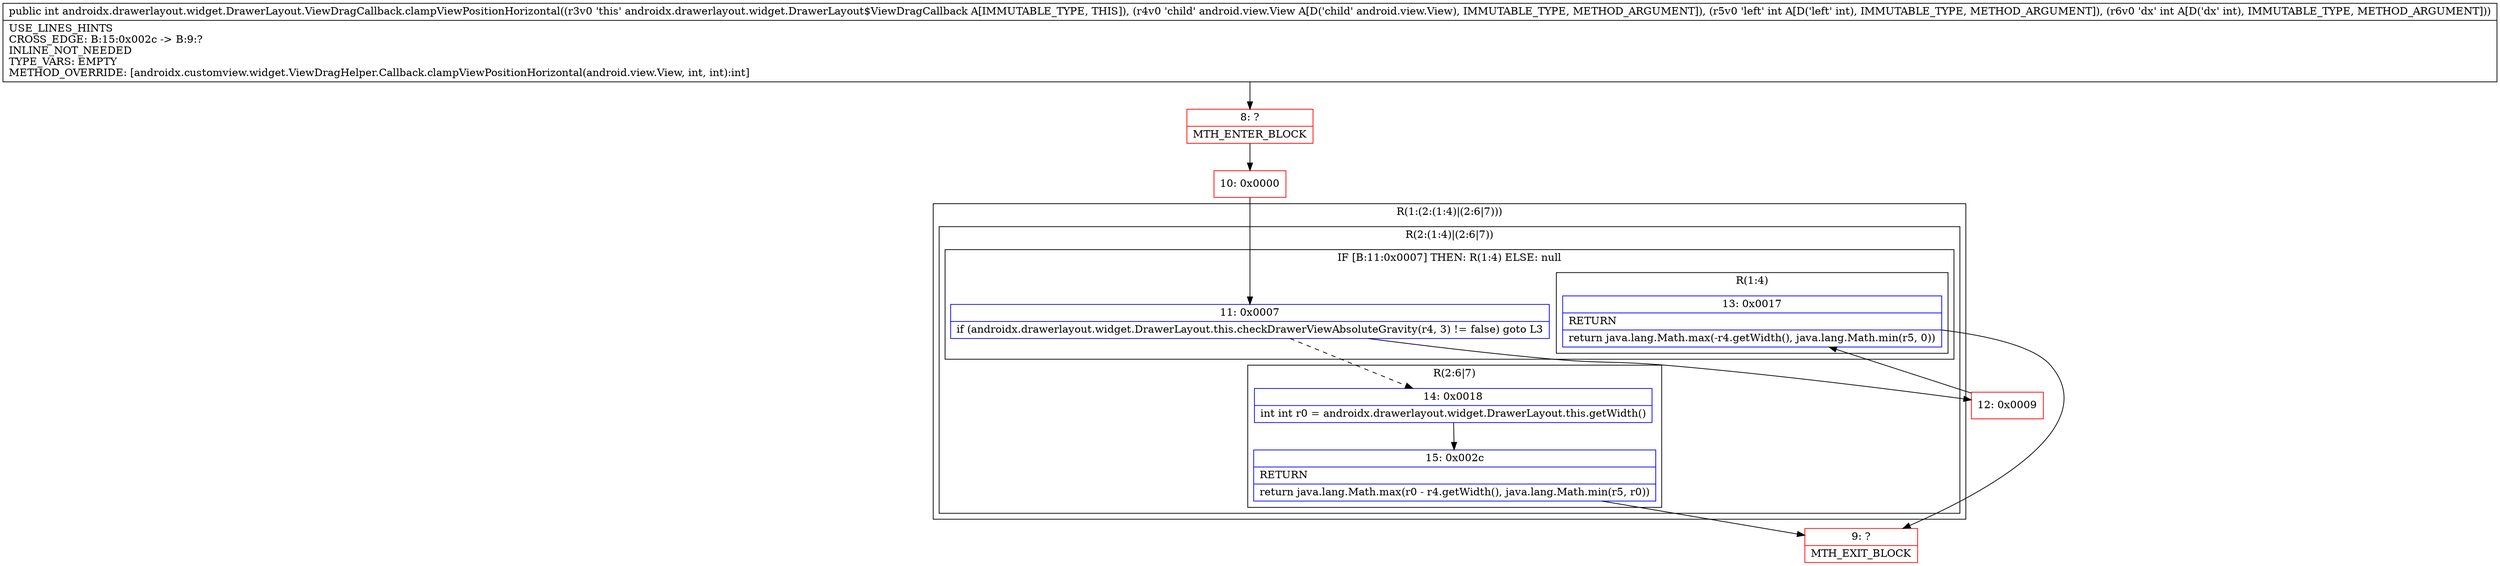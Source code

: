 digraph "CFG forandroidx.drawerlayout.widget.DrawerLayout.ViewDragCallback.clampViewPositionHorizontal(Landroid\/view\/View;II)I" {
subgraph cluster_Region_1718085028 {
label = "R(1:(2:(1:4)|(2:6|7)))";
node [shape=record,color=blue];
subgraph cluster_Region_996494199 {
label = "R(2:(1:4)|(2:6|7))";
node [shape=record,color=blue];
subgraph cluster_IfRegion_1971693327 {
label = "IF [B:11:0x0007] THEN: R(1:4) ELSE: null";
node [shape=record,color=blue];
Node_11 [shape=record,label="{11\:\ 0x0007|if (androidx.drawerlayout.widget.DrawerLayout.this.checkDrawerViewAbsoluteGravity(r4, 3) != false) goto L3\l}"];
subgraph cluster_Region_419342068 {
label = "R(1:4)";
node [shape=record,color=blue];
Node_13 [shape=record,label="{13\:\ 0x0017|RETURN\l|return java.lang.Math.max(\-r4.getWidth(), java.lang.Math.min(r5, 0))\l}"];
}
}
subgraph cluster_Region_1077227476 {
label = "R(2:6|7)";
node [shape=record,color=blue];
Node_14 [shape=record,label="{14\:\ 0x0018|int int r0 = androidx.drawerlayout.widget.DrawerLayout.this.getWidth()\l}"];
Node_15 [shape=record,label="{15\:\ 0x002c|RETURN\l|return java.lang.Math.max(r0 \- r4.getWidth(), java.lang.Math.min(r5, r0))\l}"];
}
}
}
Node_8 [shape=record,color=red,label="{8\:\ ?|MTH_ENTER_BLOCK\l}"];
Node_10 [shape=record,color=red,label="{10\:\ 0x0000}"];
Node_12 [shape=record,color=red,label="{12\:\ 0x0009}"];
Node_9 [shape=record,color=red,label="{9\:\ ?|MTH_EXIT_BLOCK\l}"];
MethodNode[shape=record,label="{public int androidx.drawerlayout.widget.DrawerLayout.ViewDragCallback.clampViewPositionHorizontal((r3v0 'this' androidx.drawerlayout.widget.DrawerLayout$ViewDragCallback A[IMMUTABLE_TYPE, THIS]), (r4v0 'child' android.view.View A[D('child' android.view.View), IMMUTABLE_TYPE, METHOD_ARGUMENT]), (r5v0 'left' int A[D('left' int), IMMUTABLE_TYPE, METHOD_ARGUMENT]), (r6v0 'dx' int A[D('dx' int), IMMUTABLE_TYPE, METHOD_ARGUMENT]))  | USE_LINES_HINTS\lCROSS_EDGE: B:15:0x002c \-\> B:9:?\lINLINE_NOT_NEEDED\lTYPE_VARS: EMPTY\lMETHOD_OVERRIDE: [androidx.customview.widget.ViewDragHelper.Callback.clampViewPositionHorizontal(android.view.View, int, int):int]\l}"];
MethodNode -> Node_8;Node_11 -> Node_12;
Node_11 -> Node_14[style=dashed];
Node_13 -> Node_9;
Node_14 -> Node_15;
Node_15 -> Node_9;
Node_8 -> Node_10;
Node_10 -> Node_11;
Node_12 -> Node_13;
}

